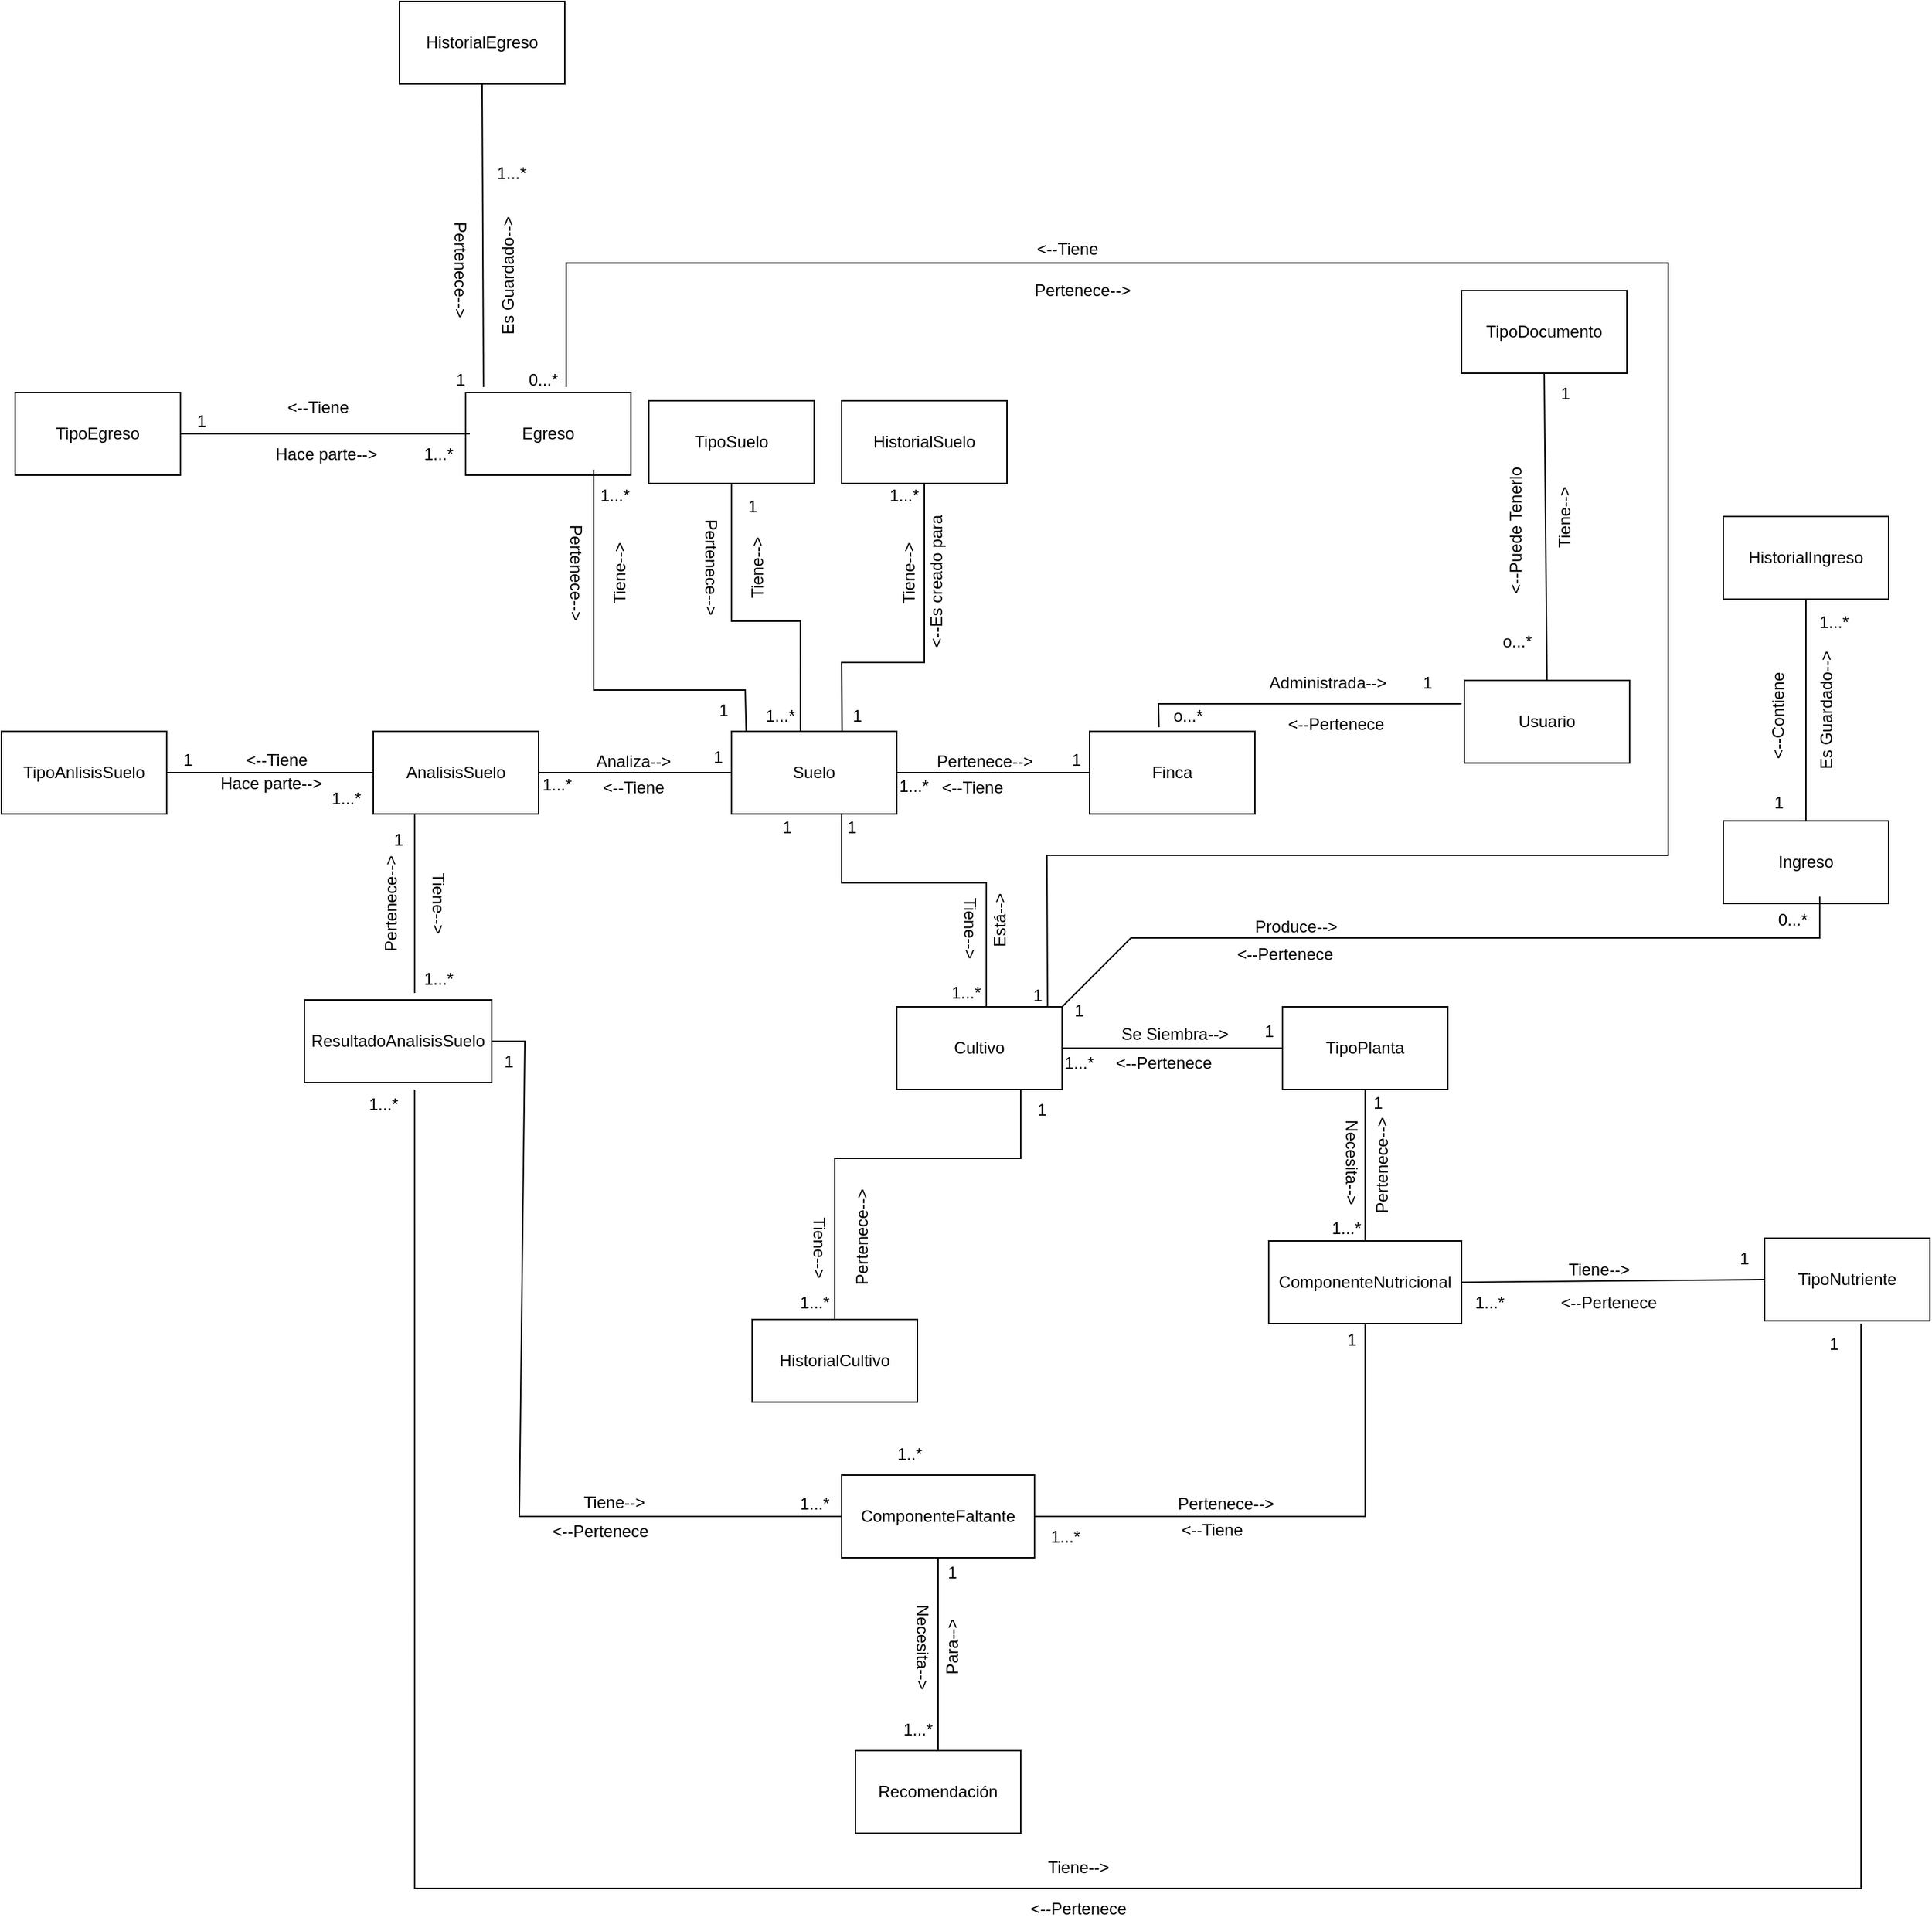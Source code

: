 <mxfile version="21.2.1" type="github">
  <diagram name="Página-1" id="VM4DMKes7zrzFQn_ShIZ">
    <mxGraphModel dx="2265" dy="1941" grid="1" gridSize="10" guides="1" tooltips="1" connect="1" arrows="1" fold="1" page="1" pageScale="1" pageWidth="827" pageHeight="1169" math="0" shadow="0">
      <root>
        <mxCell id="0" />
        <mxCell id="1" parent="0" />
        <mxCell id="wAAVuN6HU1YgThgMk9Jp-1" value="AnalisisSuelo" style="rounded=0;whiteSpace=wrap;html=1;" parent="1" vertex="1">
          <mxGeometry x="-110" y="170" width="120" height="60" as="geometry" />
        </mxCell>
        <mxCell id="gtoM_6XYmSIpQko0jhc2-1" value="Suelo" style="rounded=0;whiteSpace=wrap;html=1;" parent="1" vertex="1">
          <mxGeometry x="150" y="170" width="120" height="60" as="geometry" />
        </mxCell>
        <mxCell id="gtoM_6XYmSIpQko0jhc2-4" value="" style="endArrow=none;html=1;rounded=0;entryX=0;entryY=0.5;entryDx=0;entryDy=0;" parent="1" target="gtoM_6XYmSIpQko0jhc2-1" edge="1">
          <mxGeometry width="50" height="50" relative="1" as="geometry">
            <mxPoint x="10" y="200" as="sourcePoint" />
            <mxPoint x="60" y="150" as="targetPoint" />
          </mxGeometry>
        </mxCell>
        <mxCell id="gtoM_6XYmSIpQko0jhc2-5" value="Usuario" style="rounded=0;whiteSpace=wrap;html=1;" parent="1" vertex="1">
          <mxGeometry x="682" y="133" width="120" height="60" as="geometry" />
        </mxCell>
        <mxCell id="gtoM_6XYmSIpQko0jhc2-12" value="Analiza--&amp;gt;" style="text;html=1;strokeColor=none;fillColor=none;align=center;verticalAlign=middle;whiteSpace=wrap;rounded=0;" parent="1" vertex="1">
          <mxGeometry x="39" y="177" width="80" height="30" as="geometry" />
        </mxCell>
        <mxCell id="gtoM_6XYmSIpQko0jhc2-13" value="&amp;lt;--Tiene" style="text;html=1;strokeColor=none;fillColor=none;align=center;verticalAlign=middle;whiteSpace=wrap;rounded=0;" parent="1" vertex="1">
          <mxGeometry x="29" y="196" width="100" height="30" as="geometry" />
        </mxCell>
        <mxCell id="gtoM_6XYmSIpQko0jhc2-14" value="Finca" style="rounded=0;whiteSpace=wrap;html=1;" parent="1" vertex="1">
          <mxGeometry x="410" y="170" width="120" height="60" as="geometry" />
        </mxCell>
        <mxCell id="EihlM_Xke5t3C62atEJj-1" value="" style="endArrow=none;html=1;rounded=0;entryX=0;entryY=0.5;entryDx=0;entryDy=0;" parent="1" target="gtoM_6XYmSIpQko0jhc2-14" edge="1">
          <mxGeometry width="50" height="50" relative="1" as="geometry">
            <mxPoint x="270" y="200" as="sourcePoint" />
            <mxPoint x="320" y="150" as="targetPoint" />
          </mxGeometry>
        </mxCell>
        <mxCell id="EihlM_Xke5t3C62atEJj-2" value="Pertenece--&amp;gt;" style="text;html=1;strokeColor=none;fillColor=none;align=center;verticalAlign=middle;whiteSpace=wrap;rounded=0;" parent="1" vertex="1">
          <mxGeometry x="294" y="177" width="80" height="30" as="geometry" />
        </mxCell>
        <mxCell id="nHzaXoaMLMGKjQFt03uS-1" value="" style="endArrow=none;html=1;rounded=0;exitX=0.419;exitY=-0.05;exitDx=0;exitDy=0;exitPerimeter=0;" parent="1" source="gtoM_6XYmSIpQko0jhc2-14" edge="1">
          <mxGeometry width="50" height="50" relative="1" as="geometry">
            <mxPoint x="450" y="160" as="sourcePoint" />
            <mxPoint x="680" y="150" as="targetPoint" />
            <Array as="points">
              <mxPoint x="460" y="150" />
            </Array>
          </mxGeometry>
        </mxCell>
        <mxCell id="nHzaXoaMLMGKjQFt03uS-2" value="&amp;lt;--Tiene" style="text;html=1;strokeColor=none;fillColor=none;align=center;verticalAlign=middle;whiteSpace=wrap;rounded=0;" parent="1" vertex="1">
          <mxGeometry x="285" y="196" width="80" height="30" as="geometry" />
        </mxCell>
        <mxCell id="nHzaXoaMLMGKjQFt03uS-3" value="&amp;lt;--Pertenece" style="text;html=1;strokeColor=none;fillColor=none;align=center;verticalAlign=middle;whiteSpace=wrap;rounded=0;rotation=0;" parent="1" vertex="1">
          <mxGeometry x="549" y="150" width="80" height="30" as="geometry" />
        </mxCell>
        <mxCell id="nHzaXoaMLMGKjQFt03uS-4" value="Administrada--&amp;gt;" style="text;html=1;strokeColor=none;fillColor=none;align=center;verticalAlign=middle;whiteSpace=wrap;rounded=0;rotation=0;" parent="1" vertex="1">
          <mxGeometry x="536" y="120" width="94" height="30" as="geometry" />
        </mxCell>
        <mxCell id="TpQG6C9cROLoZ1MlETch-3" value="Recomendación" style="rounded=0;whiteSpace=wrap;html=1;" parent="1" vertex="1">
          <mxGeometry x="240" y="910" width="120" height="60" as="geometry" />
        </mxCell>
        <mxCell id="TpQG6C9cROLoZ1MlETch-4" value="Cultivo" style="rounded=0;whiteSpace=wrap;html=1;" parent="1" vertex="1">
          <mxGeometry x="270" y="370" width="120" height="60" as="geometry" />
        </mxCell>
        <mxCell id="TpQG6C9cROLoZ1MlETch-6" value="Tiene--&amp;gt;" style="text;html=1;strokeColor=none;fillColor=none;align=center;verticalAlign=middle;whiteSpace=wrap;rounded=0;rotation=90;" parent="1" vertex="1">
          <mxGeometry x="293" y="298" width="60" height="30" as="geometry" />
        </mxCell>
        <mxCell id="TpQG6C9cROLoZ1MlETch-7" value="Está--&amp;gt;" style="text;html=1;strokeColor=none;fillColor=none;align=center;verticalAlign=middle;whiteSpace=wrap;rounded=0;rotation=270;" parent="1" vertex="1">
          <mxGeometry x="305" y="292" width="80" height="30" as="geometry" />
        </mxCell>
        <mxCell id="TpQG6C9cROLoZ1MlETch-8" value="HistorialSuelo" style="rounded=0;whiteSpace=wrap;html=1;" parent="1" vertex="1">
          <mxGeometry x="230" y="-70" width="120" height="60" as="geometry" />
        </mxCell>
        <mxCell id="TpQG6C9cROLoZ1MlETch-9" value="" style="endArrow=none;html=1;rounded=0;entryX=0.5;entryY=1;entryDx=0;entryDy=0;exitX=0.669;exitY=-0.007;exitDx=0;exitDy=0;exitPerimeter=0;" parent="1" source="gtoM_6XYmSIpQko0jhc2-1" target="TpQG6C9cROLoZ1MlETch-8" edge="1">
          <mxGeometry width="50" height="50" relative="1" as="geometry">
            <mxPoint x="220" y="170" as="sourcePoint" />
            <mxPoint x="210" y="60" as="targetPoint" />
            <Array as="points">
              <mxPoint x="230" y="120" />
              <mxPoint x="290" y="120" />
            </Array>
          </mxGeometry>
        </mxCell>
        <mxCell id="TpQG6C9cROLoZ1MlETch-10" value="Tiene--&amp;gt;" style="text;html=1;strokeColor=none;fillColor=none;align=center;verticalAlign=middle;whiteSpace=wrap;rounded=0;rotation=270;" parent="1" vertex="1">
          <mxGeometry x="239" y="40" width="80" height="30" as="geometry" />
        </mxCell>
        <mxCell id="TpQG6C9cROLoZ1MlETch-11" value="TipoAnlisisSuelo" style="rounded=0;whiteSpace=wrap;html=1;" parent="1" vertex="1">
          <mxGeometry x="-380" y="170" width="120" height="60" as="geometry" />
        </mxCell>
        <mxCell id="TpQG6C9cROLoZ1MlETch-12" value="" style="endArrow=none;html=1;rounded=0;entryX=0;entryY=0.5;entryDx=0;entryDy=0;" parent="1" target="wAAVuN6HU1YgThgMk9Jp-1" edge="1">
          <mxGeometry width="50" height="50" relative="1" as="geometry">
            <mxPoint x="-260" y="200" as="sourcePoint" />
            <mxPoint x="-210" y="150" as="targetPoint" />
          </mxGeometry>
        </mxCell>
        <mxCell id="TpQG6C9cROLoZ1MlETch-13" value="&amp;lt;--Tiene" style="text;html=1;strokeColor=none;fillColor=none;align=center;verticalAlign=middle;whiteSpace=wrap;rounded=0;" parent="1" vertex="1">
          <mxGeometry x="-210" y="176" width="60" height="30" as="geometry" />
        </mxCell>
        <mxCell id="TpQG6C9cROLoZ1MlETch-14" value="Hace parte--&amp;gt;" style="text;html=1;strokeColor=none;fillColor=none;align=center;verticalAlign=middle;whiteSpace=wrap;rounded=0;" parent="1" vertex="1">
          <mxGeometry x="-224" y="193" width="80" height="30" as="geometry" />
        </mxCell>
        <mxCell id="TpQG6C9cROLoZ1MlETch-19" value="" style="endArrow=none;html=1;rounded=0;" parent="1" edge="1">
          <mxGeometry width="50" height="50" relative="1" as="geometry">
            <mxPoint x="335" y="370" as="sourcePoint" />
            <mxPoint x="230" y="230" as="targetPoint" />
            <Array as="points">
              <mxPoint x="335" y="280" />
              <mxPoint x="230" y="280" />
            </Array>
          </mxGeometry>
        </mxCell>
        <mxCell id="TpQG6C9cROLoZ1MlETch-20" value="" style="endArrow=none;html=1;rounded=0;entryX=0.5;entryY=1;entryDx=0;entryDy=0;exitX=0.5;exitY=0;exitDx=0;exitDy=0;" parent="1" source="TpQG6C9cROLoZ1MlETch-3" target="K1ka9b04RwjkrM7GsoV3-24" edge="1">
          <mxGeometry width="50" height="50" relative="1" as="geometry">
            <mxPoint x="110" y="350" as="sourcePoint" />
            <mxPoint x="110" y="290" as="targetPoint" />
            <Array as="points">
              <mxPoint x="300" y="810" />
              <mxPoint x="300" y="790" />
            </Array>
          </mxGeometry>
        </mxCell>
        <mxCell id="TpQG6C9cROLoZ1MlETch-22" value="Necesita--&amp;gt;" style="text;html=1;strokeColor=none;fillColor=none;align=center;verticalAlign=middle;whiteSpace=wrap;rounded=0;rotation=90;" parent="1" vertex="1">
          <mxGeometry x="253.5" y="819.5" width="71" height="30" as="geometry" />
        </mxCell>
        <mxCell id="TpQG6C9cROLoZ1MlETch-23" value="Para--&amp;gt;" style="text;html=1;strokeColor=none;fillColor=none;align=center;verticalAlign=middle;whiteSpace=wrap;rounded=0;rotation=270;" parent="1" vertex="1">
          <mxGeometry x="270" y="819.5" width="80" height="30" as="geometry" />
        </mxCell>
        <mxCell id="TpQG6C9cROLoZ1MlETch-24" value="&amp;lt;--Es creado para" style="text;html=1;strokeColor=none;fillColor=none;align=center;verticalAlign=middle;whiteSpace=wrap;rounded=0;rotation=270;" parent="1" vertex="1">
          <mxGeometry x="249" y="46" width="100" height="30" as="geometry" />
        </mxCell>
        <mxCell id="TpQG6C9cROLoZ1MlETch-25" value="TipoPlanta" style="rounded=0;whiteSpace=wrap;html=1;" parent="1" vertex="1">
          <mxGeometry x="550" y="370" width="120" height="60" as="geometry" />
        </mxCell>
        <mxCell id="TpQG6C9cROLoZ1MlETch-26" value="" style="endArrow=none;html=1;rounded=0;entryX=0;entryY=0.5;entryDx=0;entryDy=0;" parent="1" target="TpQG6C9cROLoZ1MlETch-25" edge="1">
          <mxGeometry width="50" height="50" relative="1" as="geometry">
            <mxPoint x="390" y="400" as="sourcePoint" />
            <mxPoint x="440" y="350" as="targetPoint" />
          </mxGeometry>
        </mxCell>
        <mxCell id="TpQG6C9cROLoZ1MlETch-27" value="&amp;lt;--Pertenece" style="text;html=1;strokeColor=none;fillColor=none;align=center;verticalAlign=middle;whiteSpace=wrap;rounded=0;" parent="1" vertex="1">
          <mxGeometry x="424" y="396" width="80" height="30" as="geometry" />
        </mxCell>
        <mxCell id="TpQG6C9cROLoZ1MlETch-28" value="Se Siembra--&amp;gt;" style="text;html=1;strokeColor=none;fillColor=none;align=center;verticalAlign=middle;whiteSpace=wrap;rounded=0;" parent="1" vertex="1">
          <mxGeometry x="432" y="375" width="80" height="30" as="geometry" />
        </mxCell>
        <mxCell id="TpQG6C9cROLoZ1MlETch-30" value="Egreso" style="rounded=0;whiteSpace=wrap;html=1;" parent="1" vertex="1">
          <mxGeometry x="-43" y="-76" width="120" height="60" as="geometry" />
        </mxCell>
        <mxCell id="TpQG6C9cROLoZ1MlETch-47" value="ComponenteNutricional" style="rounded=0;whiteSpace=wrap;html=1;" parent="1" vertex="1">
          <mxGeometry x="540" y="540" width="140" height="60" as="geometry" />
        </mxCell>
        <mxCell id="TpQG6C9cROLoZ1MlETch-49" value="" style="endArrow=none;html=1;rounded=0;" parent="1" source="TpQG6C9cROLoZ1MlETch-47" edge="1">
          <mxGeometry width="50" height="50" relative="1" as="geometry">
            <mxPoint x="560" y="480" as="sourcePoint" />
            <mxPoint x="610" y="430" as="targetPoint" />
          </mxGeometry>
        </mxCell>
        <mxCell id="TpQG6C9cROLoZ1MlETch-50" value="Necesita--&amp;gt;" style="text;html=1;strokeColor=none;fillColor=none;align=center;verticalAlign=middle;whiteSpace=wrap;rounded=0;rotation=90;" parent="1" vertex="1">
          <mxGeometry x="565" y="468" width="70" height="30" as="geometry" />
        </mxCell>
        <mxCell id="TpQG6C9cROLoZ1MlETch-51" value="Pertenece--&amp;gt;" style="text;html=1;strokeColor=none;fillColor=none;align=center;verticalAlign=middle;whiteSpace=wrap;rounded=0;rotation=270;" parent="1" vertex="1">
          <mxGeometry x="584.5" y="470.5" width="75" height="30" as="geometry" />
        </mxCell>
        <mxCell id="ObKTEs9czoOwKZzO202r-1" value="1" style="text;html=1;align=center;verticalAlign=middle;resizable=0;points=[];autosize=1;strokeColor=none;fillColor=none;" parent="1" vertex="1">
          <mxGeometry x="640" y="120" width="30" height="30" as="geometry" />
        </mxCell>
        <mxCell id="ObKTEs9czoOwKZzO202r-2" value="o...*" style="text;html=1;align=center;verticalAlign=middle;resizable=0;points=[];autosize=1;strokeColor=none;fillColor=none;" parent="1" vertex="1">
          <mxGeometry x="461" y="144" width="40" height="30" as="geometry" />
        </mxCell>
        <mxCell id="q6Xow11EP27kj4UFFbpN-1" value="1" style="text;html=1;align=center;verticalAlign=middle;resizable=0;points=[];autosize=1;strokeColor=none;fillColor=none;" parent="1" vertex="1">
          <mxGeometry x="226" y="144" width="30" height="30" as="geometry" />
        </mxCell>
        <mxCell id="ObKTEs9czoOwKZzO202r-4" value="1...*" style="text;html=1;align=center;verticalAlign=middle;resizable=0;points=[];autosize=1;strokeColor=none;fillColor=none;" parent="1" vertex="1">
          <mxGeometry x="262" y="195" width="40" height="30" as="geometry" />
        </mxCell>
        <mxCell id="q6Xow11EP27kj4UFFbpN-2" value="1...*" style="text;html=1;align=center;verticalAlign=middle;resizable=0;points=[];autosize=1;strokeColor=none;fillColor=none;" parent="1" vertex="1">
          <mxGeometry x="255" y="-16" width="40" height="30" as="geometry" />
        </mxCell>
        <mxCell id="ObKTEs9czoOwKZzO202r-5" value="1" style="text;html=1;align=center;verticalAlign=middle;resizable=0;points=[];autosize=1;strokeColor=none;fillColor=none;" parent="1" vertex="1">
          <mxGeometry x="385" y="176" width="30" height="30" as="geometry" />
        </mxCell>
        <mxCell id="q6Xow11EP27kj4UFFbpN-3" value="1" style="text;html=1;align=center;verticalAlign=middle;resizable=0;points=[];autosize=1;strokeColor=none;fillColor=none;" parent="1" vertex="1">
          <mxGeometry x="125" y="174" width="30" height="30" as="geometry" />
        </mxCell>
        <mxCell id="q6Xow11EP27kj4UFFbpN-4" value="1...*" style="text;html=1;align=center;verticalAlign=middle;resizable=0;points=[];autosize=1;strokeColor=none;fillColor=none;" parent="1" vertex="1">
          <mxGeometry x="3" y="194" width="40" height="30" as="geometry" />
        </mxCell>
        <mxCell id="q6Xow11EP27kj4UFFbpN-5" value="1" style="text;html=1;align=center;verticalAlign=middle;resizable=0;points=[];autosize=1;strokeColor=none;fillColor=none;" parent="1" vertex="1">
          <mxGeometry x="-260" y="176" width="30" height="30" as="geometry" />
        </mxCell>
        <mxCell id="q6Xow11EP27kj4UFFbpN-6" value="1...*" style="text;html=1;align=center;verticalAlign=middle;resizable=0;points=[];autosize=1;strokeColor=none;fillColor=none;" parent="1" vertex="1">
          <mxGeometry x="-150" y="204" width="40" height="30" as="geometry" />
        </mxCell>
        <mxCell id="ObKTEs9czoOwKZzO202r-6" value="1...*" style="text;html=1;align=center;verticalAlign=middle;resizable=0;points=[];autosize=1;strokeColor=none;fillColor=none;" parent="1" vertex="1">
          <mxGeometry x="300" y="345" width="40" height="30" as="geometry" />
        </mxCell>
        <mxCell id="q6Xow11EP27kj4UFFbpN-7" value="1" style="text;html=1;align=center;verticalAlign=middle;resizable=0;points=[];autosize=1;strokeColor=none;fillColor=none;" parent="1" vertex="1">
          <mxGeometry x="295" y="766" width="30" height="30" as="geometry" />
        </mxCell>
        <mxCell id="ObKTEs9czoOwKZzO202r-7" value="1" style="text;html=1;align=center;verticalAlign=middle;resizable=0;points=[];autosize=1;strokeColor=none;fillColor=none;" parent="1" vertex="1">
          <mxGeometry x="222" y="225" width="30" height="30" as="geometry" />
        </mxCell>
        <mxCell id="q6Xow11EP27kj4UFFbpN-8" value="1...*" style="text;html=1;align=center;verticalAlign=middle;resizable=0;points=[];autosize=1;strokeColor=none;fillColor=none;" parent="1" vertex="1">
          <mxGeometry x="265" y="880" width="40" height="30" as="geometry" />
        </mxCell>
        <mxCell id="iUxeQ0X0zDgG5loe2Lcg-1" value="1" style="text;html=1;align=center;verticalAlign=middle;resizable=0;points=[];autosize=1;strokeColor=none;fillColor=none;" parent="1" vertex="1">
          <mxGeometry x="525" y="373" width="30" height="30" as="geometry" />
        </mxCell>
        <mxCell id="iUxeQ0X0zDgG5loe2Lcg-2" value="1...*" style="text;html=1;align=center;verticalAlign=middle;resizable=0;points=[];autosize=1;strokeColor=none;fillColor=none;" parent="1" vertex="1">
          <mxGeometry x="382" y="396" width="40" height="30" as="geometry" />
        </mxCell>
        <mxCell id="iUxeQ0X0zDgG5loe2Lcg-3" value="1...*" style="text;html=1;align=center;verticalAlign=middle;resizable=0;points=[];autosize=1;strokeColor=none;fillColor=none;" parent="1" vertex="1">
          <mxGeometry x="576" y="516" width="40" height="30" as="geometry" />
        </mxCell>
        <mxCell id="iUxeQ0X0zDgG5loe2Lcg-4" value="1" style="text;html=1;align=center;verticalAlign=middle;resizable=0;points=[];autosize=1;strokeColor=none;fillColor=none;" parent="1" vertex="1">
          <mxGeometry x="604" y="425" width="30" height="30" as="geometry" />
        </mxCell>
        <mxCell id="st-eu1iesrguf9fTj6S1-7" value="" style="endArrow=none;html=1;rounded=0;entryX=0.912;entryY=0.001;entryDx=0;entryDy=0;entryPerimeter=0;" parent="1" target="TpQG6C9cROLoZ1MlETch-4" edge="1">
          <mxGeometry width="50" height="50" relative="1" as="geometry">
            <mxPoint x="30" y="-80" as="sourcePoint" />
            <mxPoint x="390" y="370" as="targetPoint" />
            <Array as="points">
              <mxPoint x="30" y="-170" />
              <mxPoint x="830" y="-170" />
              <mxPoint x="830" y="260" />
              <mxPoint x="480" y="260" />
              <mxPoint x="379" y="260" />
            </Array>
          </mxGeometry>
        </mxCell>
        <mxCell id="st-eu1iesrguf9fTj6S1-8" value="&amp;lt;--Tiene" style="text;html=1;strokeColor=none;fillColor=none;align=center;verticalAlign=middle;whiteSpace=wrap;rounded=0;" parent="1" vertex="1">
          <mxGeometry x="364" y="-195" width="60" height="30" as="geometry" />
        </mxCell>
        <mxCell id="st-eu1iesrguf9fTj6S1-9" value="Pertenece--&amp;gt;" style="text;html=1;strokeColor=none;fillColor=none;align=center;verticalAlign=middle;whiteSpace=wrap;rounded=0;" parent="1" vertex="1">
          <mxGeometry x="365" y="-165" width="80" height="30" as="geometry" />
        </mxCell>
        <mxCell id="st-eu1iesrguf9fTj6S1-13" value="1" style="text;html=1;align=center;verticalAlign=middle;resizable=0;points=[];autosize=1;strokeColor=none;fillColor=none;" parent="1" vertex="1">
          <mxGeometry x="357" y="347" width="30" height="30" as="geometry" />
        </mxCell>
        <mxCell id="st-eu1iesrguf9fTj6S1-14" value="0...*" style="text;html=1;align=center;verticalAlign=middle;resizable=0;points=[];autosize=1;strokeColor=none;fillColor=none;" parent="1" vertex="1">
          <mxGeometry x="-7" y="-100" width="40" height="30" as="geometry" />
        </mxCell>
        <mxCell id="K1ka9b04RwjkrM7GsoV3-1" value="Ingreso" style="rounded=0;whiteSpace=wrap;html=1;" parent="1" vertex="1">
          <mxGeometry x="870" y="235" width="120" height="60" as="geometry" />
        </mxCell>
        <mxCell id="K1ka9b04RwjkrM7GsoV3-5" value="Produce--&amp;gt;" style="text;html=1;strokeColor=none;fillColor=none;align=center;verticalAlign=middle;whiteSpace=wrap;rounded=0;" parent="1" vertex="1">
          <mxGeometry x="520" y="297" width="80" height="30" as="geometry" />
        </mxCell>
        <mxCell id="K1ka9b04RwjkrM7GsoV3-6" value="0...*" style="text;html=1;align=center;verticalAlign=middle;resizable=0;points=[];autosize=1;strokeColor=none;fillColor=none;" parent="1" vertex="1">
          <mxGeometry x="900" y="292" width="40" height="30" as="geometry" />
        </mxCell>
        <mxCell id="K1ka9b04RwjkrM7GsoV3-7" value="&amp;lt;--Pertenece" style="text;html=1;strokeColor=none;fillColor=none;align=center;verticalAlign=middle;whiteSpace=wrap;rounded=0;" parent="1" vertex="1">
          <mxGeometry x="512" y="317" width="80" height="30" as="geometry" />
        </mxCell>
        <mxCell id="K1ka9b04RwjkrM7GsoV3-8" value="1" style="text;html=1;align=center;verticalAlign=middle;resizable=0;points=[];autosize=1;strokeColor=none;fillColor=none;" parent="1" vertex="1">
          <mxGeometry x="387" y="358" width="30" height="30" as="geometry" />
        </mxCell>
        <mxCell id="K1ka9b04RwjkrM7GsoV3-11" value="" style="endArrow=none;html=1;rounded=0;exitX=1;exitY=0;exitDx=0;exitDy=0;entryX=1;entryY=-0.067;entryDx=0;entryDy=0;entryPerimeter=0;" parent="1" source="TpQG6C9cROLoZ1MlETch-4" target="K1ka9b04RwjkrM7GsoV3-6" edge="1">
          <mxGeometry width="50" height="50" relative="1" as="geometry">
            <mxPoint x="390" y="340" as="sourcePoint" />
            <mxPoint x="940" y="300" as="targetPoint" />
            <Array as="points">
              <mxPoint x="440" y="320" />
              <mxPoint x="940" y="320" />
            </Array>
          </mxGeometry>
        </mxCell>
        <mxCell id="K1ka9b04RwjkrM7GsoV3-24" value="ComponenteFaltante" style="rounded=0;whiteSpace=wrap;html=1;" parent="1" vertex="1">
          <mxGeometry x="230" y="710" width="140" height="60" as="geometry" />
        </mxCell>
        <mxCell id="K1ka9b04RwjkrM7GsoV3-25" value="" style="endArrow=none;html=1;rounded=0;entryX=1;entryY=0.5;entryDx=0;entryDy=0;exitX=0;exitY=0.5;exitDx=0;exitDy=0;" parent="1" source="K1ka9b04RwjkrM7GsoV3-24" target="3cP2fc9IcJ4yP1oQOKvw-7" edge="1">
          <mxGeometry width="50" height="50" relative="1" as="geometry">
            <mxPoint x="-150" y="630" as="sourcePoint" />
            <mxPoint x="-100" y="580" as="targetPoint" />
            <Array as="points">
              <mxPoint x="-4" y="740" />
              <mxPoint y="395" />
            </Array>
          </mxGeometry>
        </mxCell>
        <mxCell id="K1ka9b04RwjkrM7GsoV3-26" value="" style="endArrow=none;html=1;rounded=0;entryX=0.5;entryY=1;entryDx=0;entryDy=0;exitX=1;exitY=0.5;exitDx=0;exitDy=0;" parent="1" source="K1ka9b04RwjkrM7GsoV3-24" target="TpQG6C9cROLoZ1MlETch-47" edge="1">
          <mxGeometry width="50" height="50" relative="1" as="geometry">
            <mxPoint x="550" y="700" as="sourcePoint" />
            <mxPoint x="600" y="650" as="targetPoint" />
            <Array as="points">
              <mxPoint x="610" y="740" />
            </Array>
          </mxGeometry>
        </mxCell>
        <mxCell id="K1ka9b04RwjkrM7GsoV3-27" value="&amp;lt;--Pertenece" style="text;html=1;strokeColor=none;fillColor=none;align=center;verticalAlign=middle;whiteSpace=wrap;rounded=0;" parent="1" vertex="1">
          <mxGeometry x="5" y="736" width="100" height="30" as="geometry" />
        </mxCell>
        <mxCell id="K1ka9b04RwjkrM7GsoV3-28" value="&amp;lt;--Tiene" style="text;html=1;strokeColor=none;fillColor=none;align=center;verticalAlign=middle;whiteSpace=wrap;rounded=0;" parent="1" vertex="1">
          <mxGeometry x="449" y="735" width="100" height="30" as="geometry" />
        </mxCell>
        <mxCell id="K1ka9b04RwjkrM7GsoV3-29" value="Tiene--&amp;gt;" style="text;html=1;strokeColor=none;fillColor=none;align=center;verticalAlign=middle;whiteSpace=wrap;rounded=0;rotation=0;" parent="1" vertex="1">
          <mxGeometry x="25" y="715" width="80" height="30" as="geometry" />
        </mxCell>
        <mxCell id="K1ka9b04RwjkrM7GsoV3-30" value="Pertenece--&amp;gt;" style="text;html=1;strokeColor=none;fillColor=none;align=center;verticalAlign=middle;whiteSpace=wrap;rounded=0;rotation=0;" parent="1" vertex="1">
          <mxGeometry x="469" y="716" width="80" height="30" as="geometry" />
        </mxCell>
        <mxCell id="K1ka9b04RwjkrM7GsoV3-32" value="1" style="text;html=1;align=center;verticalAlign=middle;resizable=0;points=[];autosize=1;strokeColor=none;fillColor=none;" parent="1" vertex="1">
          <mxGeometry x="-27" y="395" width="30" height="30" as="geometry" />
        </mxCell>
        <mxCell id="K1ka9b04RwjkrM7GsoV3-33" value="1" style="text;html=1;align=center;verticalAlign=middle;resizable=0;points=[];autosize=1;strokeColor=none;fillColor=none;" parent="1" vertex="1">
          <mxGeometry x="585" y="597" width="30" height="30" as="geometry" />
        </mxCell>
        <mxCell id="K1ka9b04RwjkrM7GsoV3-34" value="1...*" style="text;html=1;align=center;verticalAlign=middle;resizable=0;points=[];autosize=1;strokeColor=none;fillColor=none;" parent="1" vertex="1">
          <mxGeometry x="372" y="740" width="40" height="30" as="geometry" />
        </mxCell>
        <mxCell id="K1ka9b04RwjkrM7GsoV3-38" value="1" style="text;html=1;align=center;verticalAlign=middle;resizable=0;points=[];autosize=1;strokeColor=none;fillColor=none;" parent="1" vertex="1">
          <mxGeometry x="175" y="225" width="30" height="30" as="geometry" />
        </mxCell>
        <mxCell id="K1ka9b04RwjkrM7GsoV3-39" value="1..*" style="text;html=1;align=center;verticalAlign=middle;resizable=0;points=[];autosize=1;strokeColor=none;fillColor=none;" parent="1" vertex="1">
          <mxGeometry x="259" y="680" width="40" height="30" as="geometry" />
        </mxCell>
        <mxCell id="JpNfquDLHaqynoFkWlmZ-1" value="TipoEgreso" style="rounded=0;whiteSpace=wrap;html=1;" parent="1" vertex="1">
          <mxGeometry x="-370" y="-76" width="120" height="60" as="geometry" />
        </mxCell>
        <mxCell id="JpNfquDLHaqynoFkWlmZ-2" value="" style="endArrow=none;html=1;rounded=0;exitX=1;exitY=0.5;exitDx=0;exitDy=0;" parent="1" source="JpNfquDLHaqynoFkWlmZ-1" edge="1">
          <mxGeometry width="50" height="50" relative="1" as="geometry">
            <mxPoint x="-90" as="sourcePoint" />
            <mxPoint x="-40" y="-46" as="targetPoint" />
          </mxGeometry>
        </mxCell>
        <mxCell id="jmJrkB2rO5GQmq86xExs-1" value="TipoDocumento" style="rounded=0;whiteSpace=wrap;html=1;" parent="1" vertex="1">
          <mxGeometry x="680" y="-150" width="120" height="60" as="geometry" />
        </mxCell>
        <mxCell id="jmJrkB2rO5GQmq86xExs-2" value="" style="endArrow=none;html=1;rounded=0;entryX=0.5;entryY=1;entryDx=0;entryDy=0;exitX=0.5;exitY=0;exitDx=0;exitDy=0;" parent="1" source="gtoM_6XYmSIpQko0jhc2-5" target="jmJrkB2rO5GQmq86xExs-1" edge="1">
          <mxGeometry width="50" height="50" relative="1" as="geometry">
            <mxPoint x="740" y="110" as="sourcePoint" />
            <mxPoint x="650" as="targetPoint" />
          </mxGeometry>
        </mxCell>
        <mxCell id="jmJrkB2rO5GQmq86xExs-3" value="&amp;lt;--Puede Tenerlo" style="text;html=1;align=center;verticalAlign=middle;resizable=0;points=[];autosize=1;strokeColor=none;fillColor=none;rotation=270;" parent="1" vertex="1">
          <mxGeometry x="659.5" y="10" width="120" height="30" as="geometry" />
        </mxCell>
        <mxCell id="jmJrkB2rO5GQmq86xExs-4" value="Tiene--&amp;gt;" style="text;html=1;align=center;verticalAlign=middle;resizable=0;points=[];autosize=1;strokeColor=none;fillColor=none;rotation=270;" parent="1" vertex="1">
          <mxGeometry x="720" width="70" height="30" as="geometry" />
        </mxCell>
        <mxCell id="jmJrkB2rO5GQmq86xExs-5" value="1" style="text;html=1;align=center;verticalAlign=middle;resizable=0;points=[];autosize=1;strokeColor=none;fillColor=none;" parent="1" vertex="1">
          <mxGeometry x="740" y="-90" width="30" height="30" as="geometry" />
        </mxCell>
        <mxCell id="jmJrkB2rO5GQmq86xExs-6" value="o...*" style="text;html=1;align=center;verticalAlign=middle;resizable=0;points=[];autosize=1;strokeColor=none;fillColor=none;" parent="1" vertex="1">
          <mxGeometry x="700" y="90" width="40" height="30" as="geometry" />
        </mxCell>
        <mxCell id="YEioQVW7iXrfI64ukGaB-1" value="TipoSuelo" style="rounded=0;whiteSpace=wrap;html=1;" parent="1" vertex="1">
          <mxGeometry x="90" y="-70" width="120" height="60" as="geometry" />
        </mxCell>
        <mxCell id="YEioQVW7iXrfI64ukGaB-2" value="" style="endArrow=none;html=1;rounded=0;exitX=0.417;exitY=0;exitDx=0;exitDy=0;exitPerimeter=0;" parent="1" source="gtoM_6XYmSIpQko0jhc2-1" edge="1">
          <mxGeometry width="50" height="50" relative="1" as="geometry">
            <mxPoint x="100" y="40" as="sourcePoint" />
            <mxPoint x="150" y="-10" as="targetPoint" />
            <Array as="points">
              <mxPoint x="200" y="90" />
              <mxPoint x="150" y="90" />
            </Array>
          </mxGeometry>
        </mxCell>
        <mxCell id="YEioQVW7iXrfI64ukGaB-3" value="Tiene--&amp;gt;" style="text;html=1;strokeColor=none;fillColor=none;align=center;verticalAlign=middle;whiteSpace=wrap;rounded=0;rotation=270;" parent="1" vertex="1">
          <mxGeometry x="129" y="36" width="80" height="30" as="geometry" />
        </mxCell>
        <mxCell id="YEioQVW7iXrfI64ukGaB-4" value="Pertenece--&amp;gt;" style="text;html=1;strokeColor=none;fillColor=none;align=center;verticalAlign=middle;whiteSpace=wrap;rounded=0;rotation=90;" parent="1" vertex="1">
          <mxGeometry x="95" y="36" width="80" height="30" as="geometry" />
        </mxCell>
        <mxCell id="YEioQVW7iXrfI64ukGaB-5" value="1" style="text;html=1;align=center;verticalAlign=middle;resizable=0;points=[];autosize=1;strokeColor=none;fillColor=none;" parent="1" vertex="1">
          <mxGeometry x="150" y="-8" width="30" height="30" as="geometry" />
        </mxCell>
        <mxCell id="YEioQVW7iXrfI64ukGaB-6" value="1...*" style="text;html=1;align=center;verticalAlign=middle;resizable=0;points=[];autosize=1;strokeColor=none;fillColor=none;" parent="1" vertex="1">
          <mxGeometry x="165" y="144" width="40" height="30" as="geometry" />
        </mxCell>
        <mxCell id="YEioQVW7iXrfI64ukGaB-8" value="" style="endArrow=none;html=1;rounded=0;exitX=0.089;exitY=0.001;exitDx=0;exitDy=0;exitPerimeter=0;" parent="1" source="gtoM_6XYmSIpQko0jhc2-1" edge="1">
          <mxGeometry width="50" height="50" relative="1" as="geometry">
            <mxPoint x="30" y="30" as="sourcePoint" />
            <mxPoint x="50" y="-20" as="targetPoint" />
            <Array as="points">
              <mxPoint x="160" y="140" />
              <mxPoint x="50" y="140" />
            </Array>
          </mxGeometry>
        </mxCell>
        <mxCell id="YEioQVW7iXrfI64ukGaB-10" value="1" style="text;html=1;align=center;verticalAlign=middle;resizable=0;points=[];autosize=1;strokeColor=none;fillColor=none;" parent="1" vertex="1">
          <mxGeometry x="129" y="140" width="30" height="30" as="geometry" />
        </mxCell>
        <mxCell id="YEioQVW7iXrfI64ukGaB-11" value="Tiene--&amp;gt;" style="text;html=1;strokeColor=none;fillColor=none;align=center;verticalAlign=middle;whiteSpace=wrap;rounded=0;rotation=270;" parent="1" vertex="1">
          <mxGeometry x="29" y="40" width="80" height="30" as="geometry" />
        </mxCell>
        <mxCell id="YEioQVW7iXrfI64ukGaB-13" value="1...*" style="text;html=1;align=center;verticalAlign=middle;resizable=0;points=[];autosize=1;strokeColor=none;fillColor=none;" parent="1" vertex="1">
          <mxGeometry x="45" y="-16" width="40" height="30" as="geometry" />
        </mxCell>
        <mxCell id="YEioQVW7iXrfI64ukGaB-14" value="Pertenece--&amp;gt;" style="text;html=1;strokeColor=none;fillColor=none;align=center;verticalAlign=middle;whiteSpace=wrap;rounded=0;rotation=90;" parent="1" vertex="1">
          <mxGeometry x="-3" y="40" width="80" height="30" as="geometry" />
        </mxCell>
        <mxCell id="YEioQVW7iXrfI64ukGaB-15" value="HistorialCultivo" style="rounded=0;whiteSpace=wrap;html=1;" parent="1" vertex="1">
          <mxGeometry x="165" y="597" width="120" height="60" as="geometry" />
        </mxCell>
        <mxCell id="YEioQVW7iXrfI64ukGaB-16" value="" style="endArrow=none;html=1;rounded=0;entryX=0.75;entryY=1;entryDx=0;entryDy=0;exitX=0.5;exitY=0;exitDx=0;exitDy=0;" parent="1" source="YEioQVW7iXrfI64ukGaB-15" target="TpQG6C9cROLoZ1MlETch-4" edge="1">
          <mxGeometry width="50" height="50" relative="1" as="geometry">
            <mxPoint x="270" y="607" as="sourcePoint" />
            <mxPoint x="360" y="440" as="targetPoint" />
            <Array as="points">
              <mxPoint x="225" y="480" />
              <mxPoint x="360" y="480" />
            </Array>
          </mxGeometry>
        </mxCell>
        <mxCell id="YEioQVW7iXrfI64ukGaB-17" value="Tiene--&amp;gt;" style="text;html=1;strokeColor=none;fillColor=none;align=center;verticalAlign=middle;whiteSpace=wrap;rounded=0;rotation=90;" parent="1" vertex="1">
          <mxGeometry x="180" y="538" width="67" height="14" as="geometry" />
        </mxCell>
        <mxCell id="YEioQVW7iXrfI64ukGaB-18" value="Pertenece--&amp;gt;" style="text;html=1;strokeColor=none;fillColor=none;align=center;verticalAlign=middle;whiteSpace=wrap;rounded=0;rotation=270;" parent="1" vertex="1">
          <mxGeometry x="205" y="522" width="80" height="30" as="geometry" />
        </mxCell>
        <mxCell id="YEioQVW7iXrfI64ukGaB-19" value="1" style="text;html=1;align=center;verticalAlign=middle;resizable=0;points=[];autosize=1;strokeColor=none;fillColor=none;" parent="1" vertex="1">
          <mxGeometry x="360" y="430" width="30" height="30" as="geometry" />
        </mxCell>
        <mxCell id="YEioQVW7iXrfI64ukGaB-20" value="1...*" style="text;html=1;align=center;verticalAlign=middle;resizable=0;points=[];autosize=1;strokeColor=none;fillColor=none;" parent="1" vertex="1">
          <mxGeometry x="190" y="570" width="40" height="30" as="geometry" />
        </mxCell>
        <mxCell id="YEioQVW7iXrfI64ukGaB-21" value="&amp;lt;--Tiene" style="text;html=1;strokeColor=none;fillColor=none;align=center;verticalAlign=middle;whiteSpace=wrap;rounded=0;" parent="1" vertex="1">
          <mxGeometry x="-180" y="-80" width="60" height="30" as="geometry" />
        </mxCell>
        <mxCell id="YEioQVW7iXrfI64ukGaB-22" value="Hace parte--&amp;gt;" style="text;html=1;strokeColor=none;fillColor=none;align=center;verticalAlign=middle;whiteSpace=wrap;rounded=0;" parent="1" vertex="1">
          <mxGeometry x="-184" y="-46" width="80" height="30" as="geometry" />
        </mxCell>
        <mxCell id="YEioQVW7iXrfI64ukGaB-23" value="1" style="text;html=1;align=center;verticalAlign=middle;resizable=0;points=[];autosize=1;strokeColor=none;fillColor=none;" parent="1" vertex="1">
          <mxGeometry x="-250" y="-70" width="30" height="30" as="geometry" />
        </mxCell>
        <mxCell id="YEioQVW7iXrfI64ukGaB-24" value="1...*" style="text;html=1;align=center;verticalAlign=middle;resizable=0;points=[];autosize=1;strokeColor=none;fillColor=none;" parent="1" vertex="1">
          <mxGeometry x="-83" y="-46" width="40" height="30" as="geometry" />
        </mxCell>
        <mxCell id="YEioQVW7iXrfI64ukGaB-26" value="TipoNutriente" style="rounded=0;whiteSpace=wrap;html=1;" parent="1" vertex="1">
          <mxGeometry x="900" y="538" width="120" height="60" as="geometry" />
        </mxCell>
        <mxCell id="YEioQVW7iXrfI64ukGaB-27" value="" style="endArrow=none;html=1;rounded=0;entryX=0;entryY=0.5;entryDx=0;entryDy=0;" parent="1" target="YEioQVW7iXrfI64ukGaB-26" edge="1">
          <mxGeometry width="50" height="50" relative="1" as="geometry">
            <mxPoint x="680" y="570" as="sourcePoint" />
            <mxPoint x="730" y="520" as="targetPoint" />
          </mxGeometry>
        </mxCell>
        <mxCell id="YEioQVW7iXrfI64ukGaB-28" value="Tiene--&amp;gt;" style="text;html=1;strokeColor=none;fillColor=none;align=center;verticalAlign=middle;whiteSpace=wrap;rounded=0;rotation=0;" parent="1" vertex="1">
          <mxGeometry x="740" y="546" width="80" height="30" as="geometry" />
        </mxCell>
        <mxCell id="YEioQVW7iXrfI64ukGaB-29" value="&amp;lt;--Pertenece" style="text;html=1;strokeColor=none;fillColor=none;align=center;verticalAlign=middle;whiteSpace=wrap;rounded=0;" parent="1" vertex="1">
          <mxGeometry x="747" y="570" width="80" height="30" as="geometry" />
        </mxCell>
        <mxCell id="YEioQVW7iXrfI64ukGaB-30" value="1" style="text;html=1;align=center;verticalAlign=middle;resizable=0;points=[];autosize=1;strokeColor=none;fillColor=none;" parent="1" vertex="1">
          <mxGeometry x="870" y="538" width="30" height="30" as="geometry" />
        </mxCell>
        <mxCell id="YEioQVW7iXrfI64ukGaB-31" value="1...*" style="text;html=1;align=center;verticalAlign=middle;resizable=0;points=[];autosize=1;strokeColor=none;fillColor=none;" parent="1" vertex="1">
          <mxGeometry x="680" y="570" width="40" height="30" as="geometry" />
        </mxCell>
        <mxCell id="YEioQVW7iXrfI64ukGaB-32" value="" style="endArrow=none;html=1;rounded=0;exitX=0.588;exitY=1.083;exitDx=0;exitDy=0;exitPerimeter=0;" parent="1" source="3cP2fc9IcJ4yP1oQOKvw-7" edge="1">
          <mxGeometry width="50" height="50" relative="1" as="geometry">
            <mxPoint x="-80" y="500" as="sourcePoint" />
            <mxPoint x="970" y="600" as="targetPoint" />
            <Array as="points">
              <mxPoint x="-80" y="1010" />
              <mxPoint x="970" y="1010" />
            </Array>
          </mxGeometry>
        </mxCell>
        <mxCell id="YEioQVW7iXrfI64ukGaB-33" value="Tiene--&amp;gt;" style="text;html=1;strokeColor=none;fillColor=none;align=center;verticalAlign=middle;whiteSpace=wrap;rounded=0;rotation=0;" parent="1" vertex="1">
          <mxGeometry x="362" y="980" width="80" height="30" as="geometry" />
        </mxCell>
        <mxCell id="YEioQVW7iXrfI64ukGaB-34" value="&amp;lt;--Pertenece" style="text;html=1;strokeColor=none;fillColor=none;align=center;verticalAlign=middle;whiteSpace=wrap;rounded=0;" parent="1" vertex="1">
          <mxGeometry x="362" y="1010" width="80" height="30" as="geometry" />
        </mxCell>
        <mxCell id="YEioQVW7iXrfI64ukGaB-35" value="1" style="text;html=1;align=center;verticalAlign=middle;resizable=0;points=[];autosize=1;strokeColor=none;fillColor=none;" parent="1" vertex="1">
          <mxGeometry x="935" y="600" width="30" height="30" as="geometry" />
        </mxCell>
        <mxCell id="3cP2fc9IcJ4yP1oQOKvw-7" value="ResultadoAnalisisSuelo" style="rounded=0;whiteSpace=wrap;html=1;" parent="1" vertex="1">
          <mxGeometry x="-160" y="365" width="136" height="60" as="geometry" />
        </mxCell>
        <mxCell id="3cP2fc9IcJ4yP1oQOKvw-8" value="" style="endArrow=none;html=1;rounded=0;entryX=0.25;entryY=1;entryDx=0;entryDy=0;" parent="1" target="wAAVuN6HU1YgThgMk9Jp-1" edge="1">
          <mxGeometry width="50" height="50" relative="1" as="geometry">
            <mxPoint x="-80" y="360" as="sourcePoint" />
            <mxPoint x="-65.24" y="231.6" as="targetPoint" />
          </mxGeometry>
        </mxCell>
        <mxCell id="3cP2fc9IcJ4yP1oQOKvw-9" value="1...*" style="text;html=1;align=center;verticalAlign=middle;resizable=0;points=[];autosize=1;strokeColor=none;fillColor=none;" parent="1" vertex="1">
          <mxGeometry x="-123" y="426" width="40" height="30" as="geometry" />
        </mxCell>
        <mxCell id="3cP2fc9IcJ4yP1oQOKvw-10" value="1" style="text;html=1;align=center;verticalAlign=middle;resizable=0;points=[];autosize=1;strokeColor=none;fillColor=none;" parent="1" vertex="1">
          <mxGeometry x="-107" y="234" width="30" height="30" as="geometry" />
        </mxCell>
        <mxCell id="3cP2fc9IcJ4yP1oQOKvw-11" value="1...*" style="text;html=1;align=center;verticalAlign=middle;resizable=0;points=[];autosize=1;strokeColor=none;fillColor=none;" parent="1" vertex="1">
          <mxGeometry x="-83" y="335" width="40" height="30" as="geometry" />
        </mxCell>
        <mxCell id="3cP2fc9IcJ4yP1oQOKvw-12" value="Tiene--&amp;gt;" style="text;html=1;strokeColor=none;fillColor=none;align=center;verticalAlign=middle;whiteSpace=wrap;rounded=0;rotation=90;" parent="1" vertex="1">
          <mxGeometry x="-93" y="280" width="60" height="30" as="geometry" />
        </mxCell>
        <mxCell id="3cP2fc9IcJ4yP1oQOKvw-13" value="Pertenece--&amp;gt;" style="text;html=1;strokeColor=none;fillColor=none;align=center;verticalAlign=middle;whiteSpace=wrap;rounded=0;rotation=270;" parent="1" vertex="1">
          <mxGeometry x="-137" y="280" width="80" height="30" as="geometry" />
        </mxCell>
        <mxCell id="3cP2fc9IcJ4yP1oQOKvw-14" value="1...*" style="text;html=1;align=center;verticalAlign=middle;resizable=0;points=[];autosize=1;strokeColor=none;fillColor=none;" parent="1" vertex="1">
          <mxGeometry x="190" y="716" width="40" height="30" as="geometry" />
        </mxCell>
        <mxCell id="Yz7lqjKYpnpKLTvzOlxl-2" value="HistorialEgreso" style="rounded=0;whiteSpace=wrap;html=1;" vertex="1" parent="1">
          <mxGeometry x="-91" y="-360" width="120" height="60" as="geometry" />
        </mxCell>
        <mxCell id="Yz7lqjKYpnpKLTvzOlxl-3" value="HistorialIngreso" style="rounded=0;whiteSpace=wrap;html=1;" vertex="1" parent="1">
          <mxGeometry x="870" y="14" width="120" height="60" as="geometry" />
        </mxCell>
        <mxCell id="Yz7lqjKYpnpKLTvzOlxl-4" value="" style="endArrow=none;html=1;rounded=0;entryX=0.5;entryY=1;entryDx=0;entryDy=0;exitX=0.5;exitY=0;exitDx=0;exitDy=0;" edge="1" parent="1" source="K1ka9b04RwjkrM7GsoV3-1" target="Yz7lqjKYpnpKLTvzOlxl-3">
          <mxGeometry width="50" height="50" relative="1" as="geometry">
            <mxPoint x="380" y="310" as="sourcePoint" />
            <mxPoint x="430" y="260" as="targetPoint" />
            <Array as="points" />
          </mxGeometry>
        </mxCell>
        <mxCell id="Yz7lqjKYpnpKLTvzOlxl-5" value="" style="endArrow=none;html=1;rounded=0;entryX=0.5;entryY=1;entryDx=0;entryDy=0;" edge="1" parent="1" target="Yz7lqjKYpnpKLTvzOlxl-2">
          <mxGeometry width="50" height="50" relative="1" as="geometry">
            <mxPoint x="-30" y="-80" as="sourcePoint" />
            <mxPoint x="-12.5" y="-237" as="targetPoint" />
            <Array as="points" />
          </mxGeometry>
        </mxCell>
        <mxCell id="Yz7lqjKYpnpKLTvzOlxl-6" value="Es Guardado--&amp;gt;" style="text;html=1;align=center;verticalAlign=middle;resizable=0;points=[];autosize=1;strokeColor=none;fillColor=none;rotation=270;" vertex="1" parent="1">
          <mxGeometry x="890" y="140" width="110" height="30" as="geometry" />
        </mxCell>
        <mxCell id="Yz7lqjKYpnpKLTvzOlxl-7" value="&amp;lt;--Contiene" style="text;html=1;align=center;verticalAlign=middle;resizable=0;points=[];autosize=1;strokeColor=none;fillColor=none;rotation=270;" vertex="1" parent="1">
          <mxGeometry x="865" y="144" width="90" height="30" as="geometry" />
        </mxCell>
        <mxCell id="Yz7lqjKYpnpKLTvzOlxl-8" value="Es Guardado--&amp;gt;" style="text;html=1;strokeColor=none;fillColor=none;align=center;verticalAlign=middle;whiteSpace=wrap;rounded=0;rotation=270;" vertex="1" parent="1">
          <mxGeometry x="-56" y="-176" width="88" height="30" as="geometry" />
        </mxCell>
        <mxCell id="Yz7lqjKYpnpKLTvzOlxl-9" value="Pertenece--&amp;gt;" style="text;html=1;strokeColor=none;fillColor=none;align=center;verticalAlign=middle;whiteSpace=wrap;rounded=0;rotation=90;" vertex="1" parent="1">
          <mxGeometry x="-87" y="-180" width="80" height="30" as="geometry" />
        </mxCell>
        <mxCell id="Yz7lqjKYpnpKLTvzOlxl-10" value="1" style="text;html=1;align=center;verticalAlign=middle;resizable=0;points=[];autosize=1;strokeColor=none;fillColor=none;" vertex="1" parent="1">
          <mxGeometry x="-62" y="-100" width="30" height="30" as="geometry" />
        </mxCell>
        <mxCell id="Yz7lqjKYpnpKLTvzOlxl-11" value="1...*" style="text;html=1;align=center;verticalAlign=middle;resizable=0;points=[];autosize=1;strokeColor=none;fillColor=none;" vertex="1" parent="1">
          <mxGeometry x="-30" y="-250" width="40" height="30" as="geometry" />
        </mxCell>
        <mxCell id="Yz7lqjKYpnpKLTvzOlxl-12" value="1...*" style="text;html=1;align=center;verticalAlign=middle;resizable=0;points=[];autosize=1;strokeColor=none;fillColor=none;" vertex="1" parent="1">
          <mxGeometry x="930" y="76" width="40" height="30" as="geometry" />
        </mxCell>
        <mxCell id="Yz7lqjKYpnpKLTvzOlxl-13" value="1" style="text;html=1;align=center;verticalAlign=middle;resizable=0;points=[];autosize=1;strokeColor=none;fillColor=none;" vertex="1" parent="1">
          <mxGeometry x="895" y="207" width="30" height="30" as="geometry" />
        </mxCell>
      </root>
    </mxGraphModel>
  </diagram>
</mxfile>
